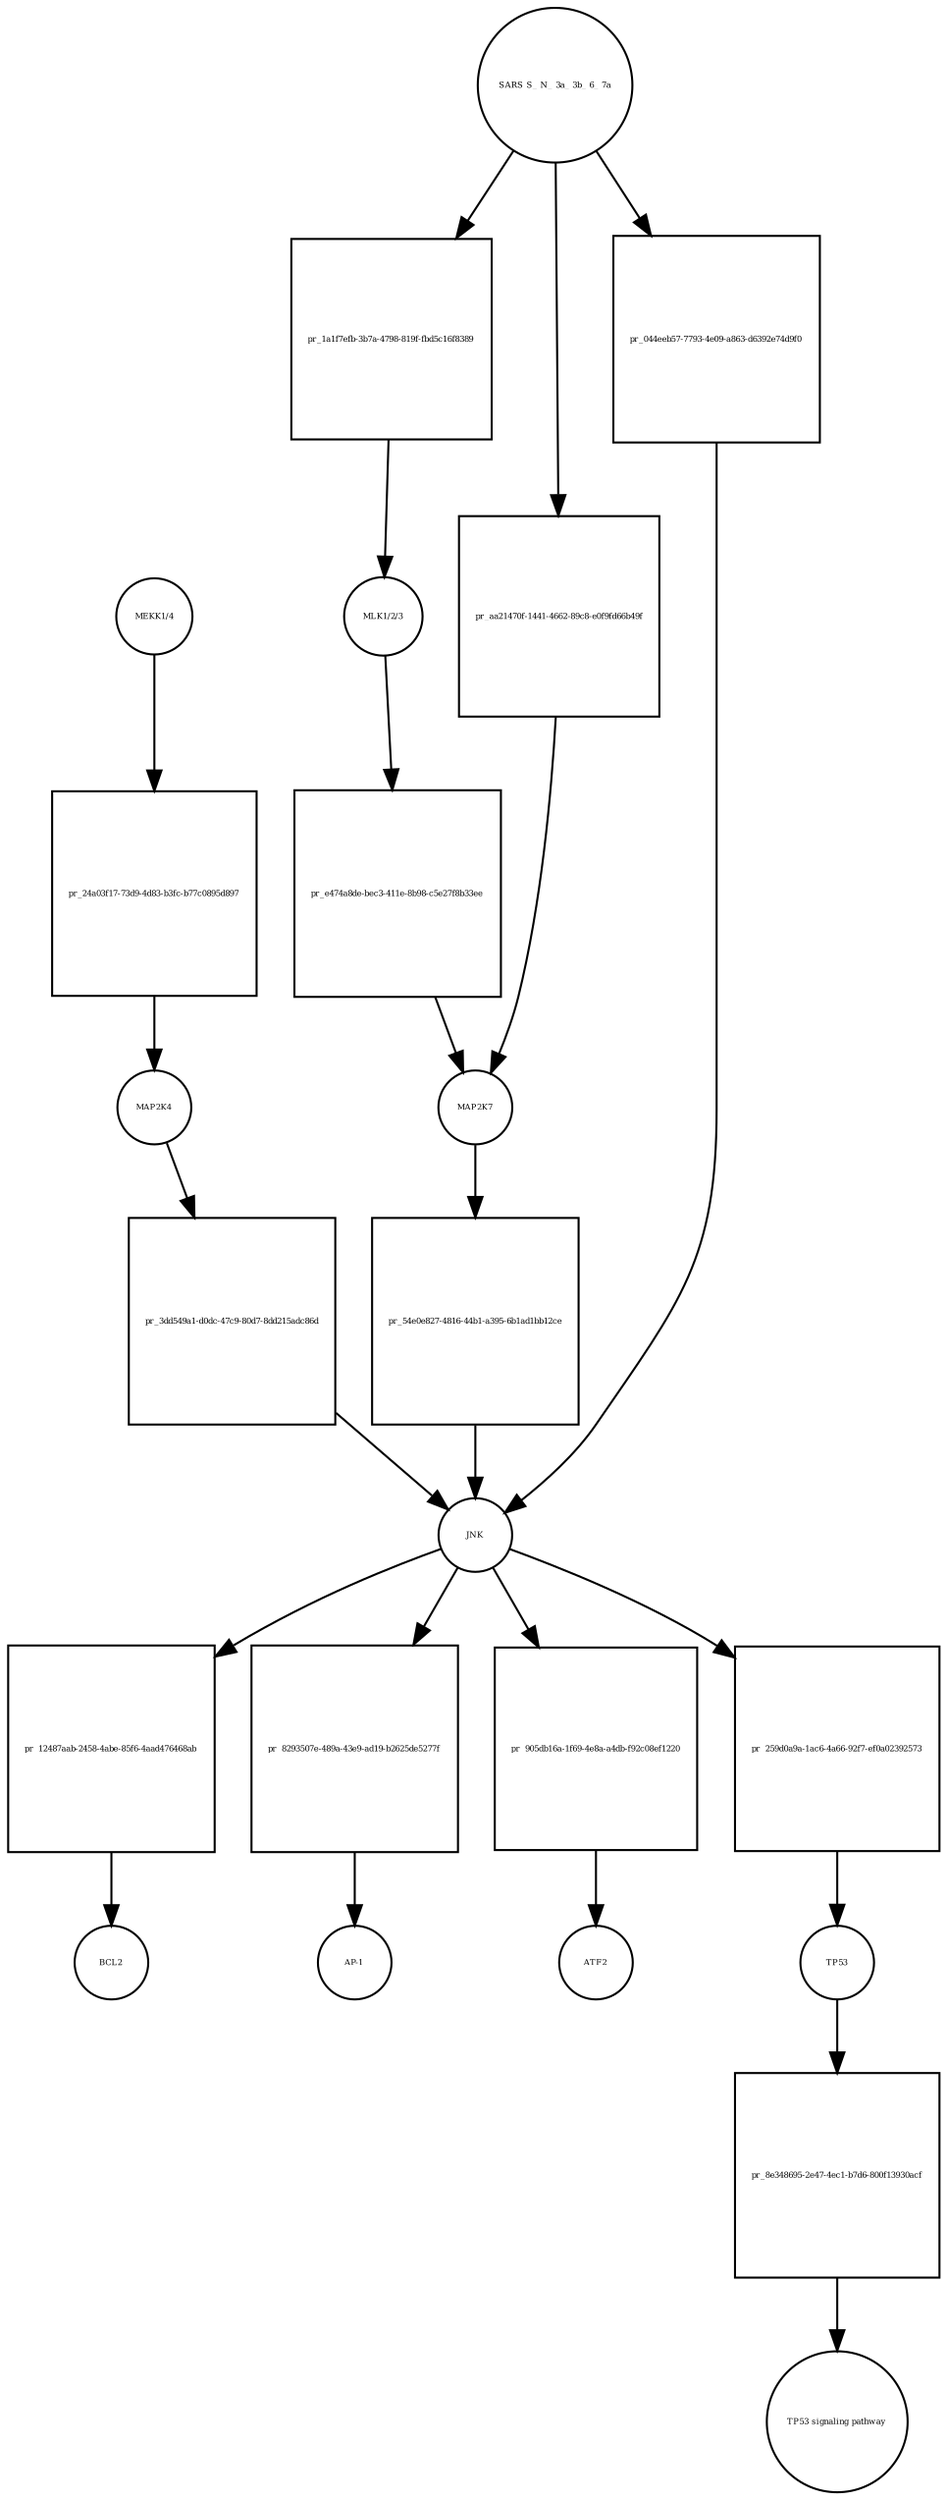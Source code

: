 strict digraph  {
"MEKK1/4" [annotation="", bipartite=0, cls=complex, fontsize=4, label="MEKK1/4", shape=circle];
"pr_24a03f17-73d9-4d83-b3fc-b77c0895d897" [annotation="", bipartite=1, cls=process, fontsize=4, label="pr_24a03f17-73d9-4d83-b3fc-b77c0895d897", shape=square];
MAP2K4 [annotation=urn_miriam_uniprot_P45985, bipartite=0, cls=macromolecule, fontsize=4, label=MAP2K4, shape=circle];
"MLK1/2/3" [annotation="", bipartite=0, cls=complex, fontsize=4, label="MLK1/2/3", shape=circle];
"pr_e474a8de-bec3-411e-8b98-c5e27f8b33ee" [annotation="", bipartite=1, cls=process, fontsize=4, label="pr_e474a8de-bec3-411e-8b98-c5e27f8b33ee", shape=square];
MAP2K7 [annotation=urn_miriam_uniprot_O14733, bipartite=0, cls=macromolecule, fontsize=4, label=MAP2K7, shape=circle];
"pr_3dd549a1-d0dc-47c9-80d7-8dd215adc86d" [annotation="", bipartite=1, cls=process, fontsize=4, label="pr_3dd549a1-d0dc-47c9-80d7-8dd215adc86d", shape=square];
JNK [annotation="", bipartite=0, cls=complex, fontsize=4, label=JNK, shape=circle];
"pr_54e0e827-4816-44b1-a395-6b1ad1bb12ce" [annotation="", bipartite=1, cls=process, fontsize=4, label="pr_54e0e827-4816-44b1-a395-6b1ad1bb12ce", shape=square];
"pr_12487aab-2458-4abe-85f6-4aad476468ab" [annotation="", bipartite=1, cls=process, fontsize=4, label="pr_12487aab-2458-4abe-85f6-4aad476468ab", shape=square];
BCL2 [annotation=urn_miriam_uniprot_P10415, bipartite=0, cls=macromolecule, fontsize=4, label=BCL2, shape=circle];
"pr_8293507e-489a-43e9-ad19-b2625de5277f" [annotation="", bipartite=1, cls=process, fontsize=4, label="pr_8293507e-489a-43e9-ad19-b2625de5277f", shape=square];
"AP-1" [annotation="", bipartite=0, cls=complex, fontsize=4, label="AP-1", shape=circle];
"SARS S_ N_ 3a_ 3b_ 6_ 7a" [annotation="", bipartite=0, cls=macromolecule, fontsize=4, label="SARS S_ N_ 3a_ 3b_ 6_ 7a", shape=circle];
"pr_1a1f7efb-3b7a-4798-819f-fbd5c16f8389" [annotation="", bipartite=1, cls=process, fontsize=4, label="pr_1a1f7efb-3b7a-4798-819f-fbd5c16f8389", shape=square];
"pr_905db16a-1f69-4e8a-a4db-f92c08ef1220" [annotation="", bipartite=1, cls=process, fontsize=4, label="pr_905db16a-1f69-4e8a-a4db-f92c08ef1220", shape=square];
ATF2 [annotation=urn_miriam_uniprot_P15336, bipartite=0, cls=macromolecule, fontsize=4, label=ATF2, shape=circle];
"pr_259d0a9a-1ac6-4a66-92f7-ef0a02392573" [annotation="", bipartite=1, cls=process, fontsize=4, label="pr_259d0a9a-1ac6-4a66-92f7-ef0a02392573", shape=square];
TP53 [annotation=urn_miriam_uniprot_P04637, bipartite=0, cls=macromolecule, fontsize=4, label=TP53, shape=circle];
"pr_8e348695-2e47-4ec1-b7d6-800f13930acf" [annotation="", bipartite=1, cls=process, fontsize=4, label="pr_8e348695-2e47-4ec1-b7d6-800f13930acf", shape=square];
"TP53 signaling pathway" [annotation="", bipartite=0, cls="unspecified entity", fontsize=4, label="TP53 signaling pathway", shape=circle];
"pr_aa21470f-1441-4662-89c8-e0f9fd66b49f" [annotation="", bipartite=1, cls=process, fontsize=4, label="pr_aa21470f-1441-4662-89c8-e0f9fd66b49f", shape=square];
"pr_044eeb57-7793-4e09-a863-d6392e74d9f0" [annotation="", bipartite=1, cls=process, fontsize=4, label="pr_044eeb57-7793-4e09-a863-d6392e74d9f0", shape=square];
"MEKK1/4" -> "pr_24a03f17-73d9-4d83-b3fc-b77c0895d897"  [annotation="", interaction_type=consumption];
"pr_24a03f17-73d9-4d83-b3fc-b77c0895d897" -> MAP2K4  [annotation="", interaction_type=production];
MAP2K4 -> "pr_3dd549a1-d0dc-47c9-80d7-8dd215adc86d"  [annotation="", interaction_type=consumption];
"MLK1/2/3" -> "pr_e474a8de-bec3-411e-8b98-c5e27f8b33ee"  [annotation="", interaction_type=consumption];
"pr_e474a8de-bec3-411e-8b98-c5e27f8b33ee" -> MAP2K7  [annotation="", interaction_type=production];
MAP2K7 -> "pr_54e0e827-4816-44b1-a395-6b1ad1bb12ce"  [annotation="", interaction_type=consumption];
"pr_3dd549a1-d0dc-47c9-80d7-8dd215adc86d" -> JNK  [annotation="", interaction_type=production];
JNK -> "pr_12487aab-2458-4abe-85f6-4aad476468ab"  [annotation="", interaction_type=consumption];
JNK -> "pr_8293507e-489a-43e9-ad19-b2625de5277f"  [annotation="", interaction_type=consumption];
JNK -> "pr_905db16a-1f69-4e8a-a4db-f92c08ef1220"  [annotation="", interaction_type=consumption];
JNK -> "pr_259d0a9a-1ac6-4a66-92f7-ef0a02392573"  [annotation="", interaction_type=consumption];
"pr_54e0e827-4816-44b1-a395-6b1ad1bb12ce" -> JNK  [annotation="", interaction_type=production];
"pr_12487aab-2458-4abe-85f6-4aad476468ab" -> BCL2  [annotation="", interaction_type=production];
"pr_8293507e-489a-43e9-ad19-b2625de5277f" -> "AP-1"  [annotation="", interaction_type=production];
"SARS S_ N_ 3a_ 3b_ 6_ 7a" -> "pr_1a1f7efb-3b7a-4798-819f-fbd5c16f8389"  [annotation="", interaction_type=consumption];
"SARS S_ N_ 3a_ 3b_ 6_ 7a" -> "pr_aa21470f-1441-4662-89c8-e0f9fd66b49f"  [annotation="", interaction_type=consumption];
"SARS S_ N_ 3a_ 3b_ 6_ 7a" -> "pr_044eeb57-7793-4e09-a863-d6392e74d9f0"  [annotation="", interaction_type=consumption];
"pr_1a1f7efb-3b7a-4798-819f-fbd5c16f8389" -> "MLK1/2/3"  [annotation="", interaction_type=production];
"pr_905db16a-1f69-4e8a-a4db-f92c08ef1220" -> ATF2  [annotation="", interaction_type=production];
"pr_259d0a9a-1ac6-4a66-92f7-ef0a02392573" -> TP53  [annotation="", interaction_type=production];
TP53 -> "pr_8e348695-2e47-4ec1-b7d6-800f13930acf"  [annotation="", interaction_type=consumption];
"pr_8e348695-2e47-4ec1-b7d6-800f13930acf" -> "TP53 signaling pathway"  [annotation="", interaction_type=production];
"pr_aa21470f-1441-4662-89c8-e0f9fd66b49f" -> MAP2K7  [annotation="", interaction_type=production];
"pr_044eeb57-7793-4e09-a863-d6392e74d9f0" -> JNK  [annotation="", interaction_type=production];
}
